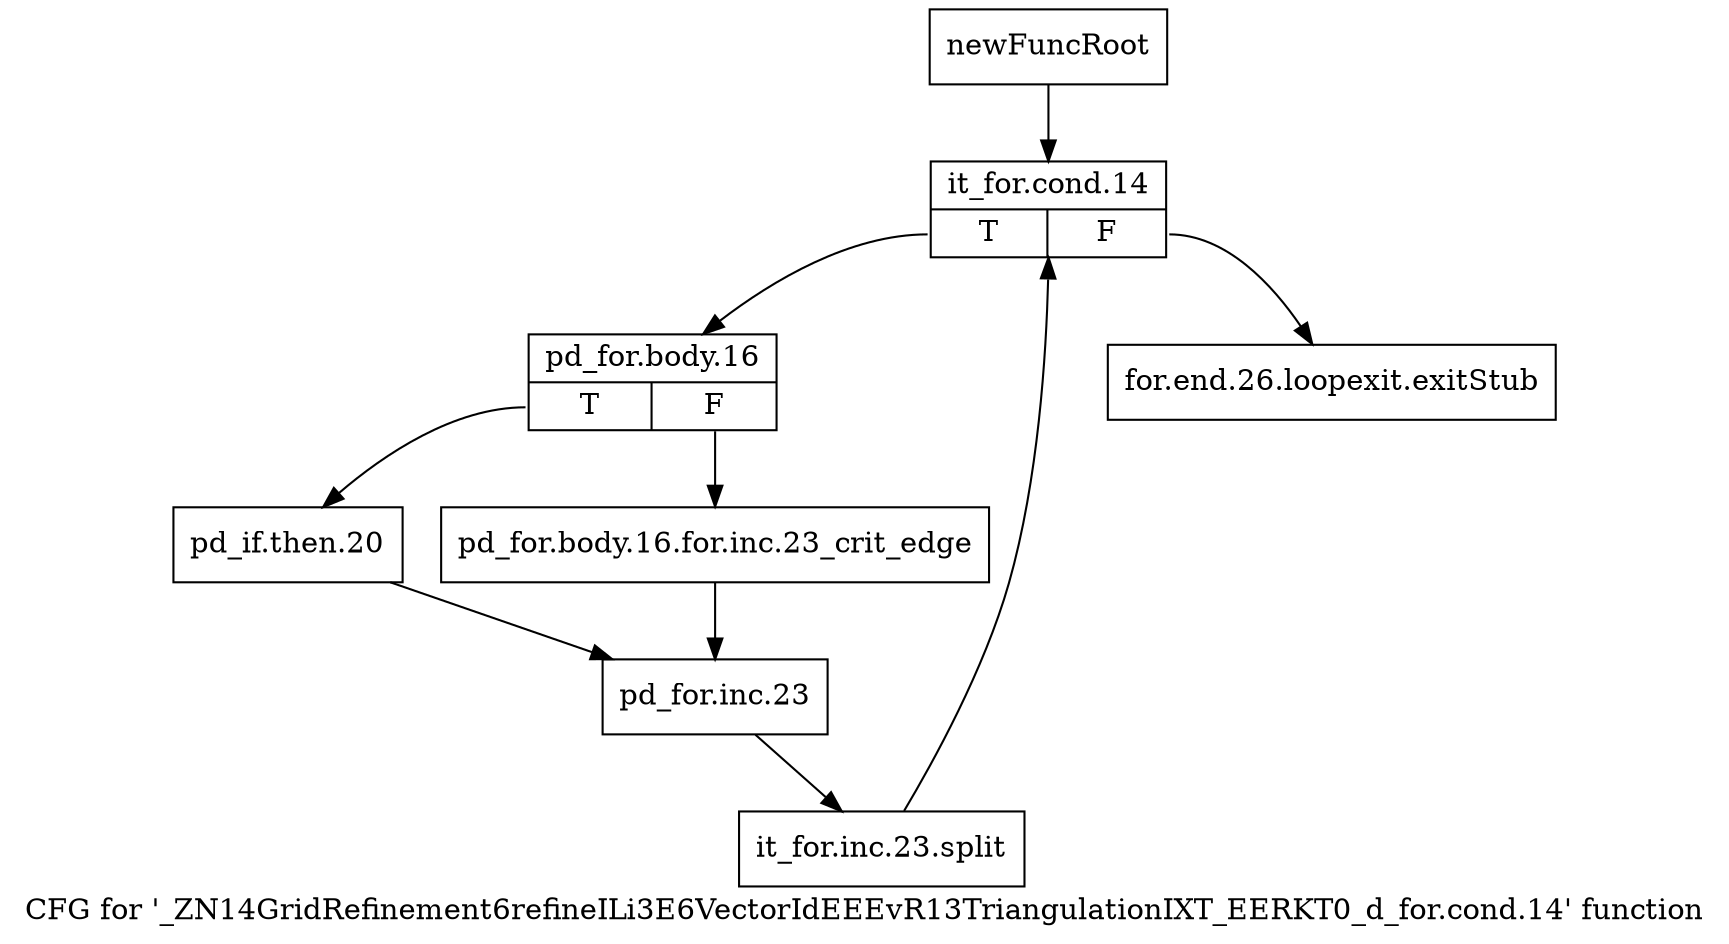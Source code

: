 digraph "CFG for '_ZN14GridRefinement6refineILi3E6VectorIdEEEvR13TriangulationIXT_EERKT0_d_for.cond.14' function" {
	label="CFG for '_ZN14GridRefinement6refineILi3E6VectorIdEEEvR13TriangulationIXT_EERKT0_d_for.cond.14' function";

	Node0x937b9d0 [shape=record,label="{newFuncRoot}"];
	Node0x937b9d0 -> Node0x93ccc30;
	Node0x93ccbe0 [shape=record,label="{for.end.26.loopexit.exitStub}"];
	Node0x93ccc30 [shape=record,label="{it_for.cond.14|{<s0>T|<s1>F}}"];
	Node0x93ccc30:s0 -> Node0x93ccc80;
	Node0x93ccc30:s1 -> Node0x93ccbe0;
	Node0x93ccc80 [shape=record,label="{pd_for.body.16|{<s0>T|<s1>F}}"];
	Node0x93ccc80:s0 -> Node0x93ccd20;
	Node0x93ccc80:s1 -> Node0x93cccd0;
	Node0x93cccd0 [shape=record,label="{pd_for.body.16.for.inc.23_crit_edge}"];
	Node0x93cccd0 -> Node0x93ccd70;
	Node0x93ccd20 [shape=record,label="{pd_if.then.20}"];
	Node0x93ccd20 -> Node0x93ccd70;
	Node0x93ccd70 [shape=record,label="{pd_for.inc.23}"];
	Node0x93ccd70 -> Node0xc6494b0;
	Node0xc6494b0 [shape=record,label="{it_for.inc.23.split}"];
	Node0xc6494b0 -> Node0x93ccc30;
}
